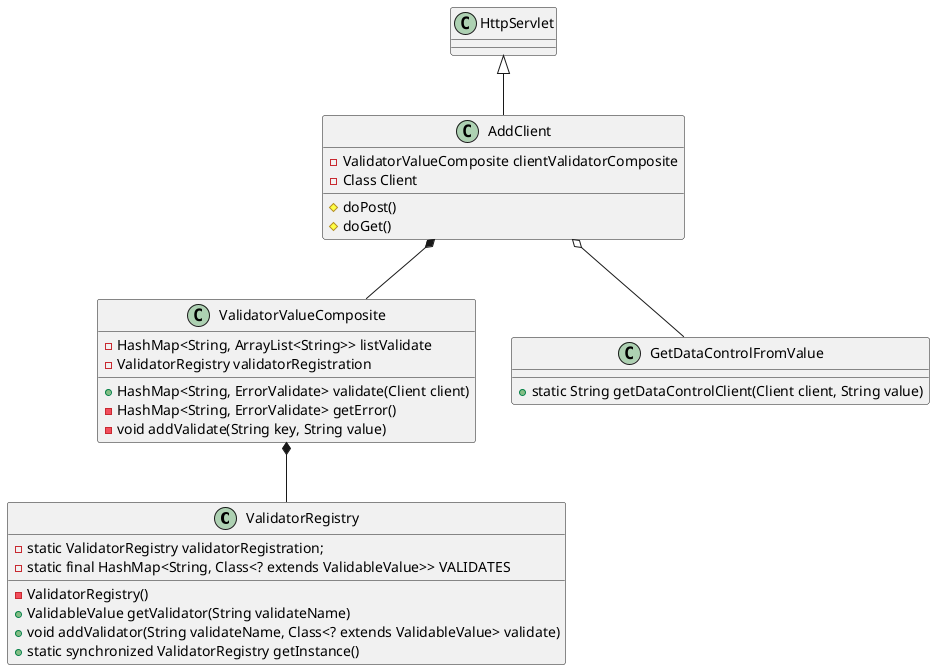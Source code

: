 @startuml validator
class ValidatorRegistry{
  -static ValidatorRegistry validatorRegistration;
  -static final HashMap<String, Class<? extends ValidableValue>> VALIDATES 
  -ValidatorRegistry() 
  +ValidableValue getValidator(String validateName)
  +void addValidator(String validateName, Class<? extends ValidableValue> validate) 
  +static synchronized ValidatorRegistry getInstance() 
}
class ValidatorValueComposite{
  -HashMap<String, ArrayList<String>> listValidate
  -ValidatorRegistry validatorRegistration
  +HashMap<String, ErrorValidate> validate(Client client)
  -HashMap<String, ErrorValidate> getError()
  -void addValidate(String key, String value)  
}
class AddClient {
  -ValidatorValueComposite clientValidatorComposite
  -Class Client
   # doPost()
   # doGet()
}
class  HttpServlet{
}
class GetDataControlFromValue{
  +static String getDataControlClient(Client client, String value) 
}


ValidatorValueComposite *-- ValidatorRegistry
HttpServlet  <|--  AddClient 
AddClient  *-- ValidatorValueComposite
AddClient o-- GetDataControlFromValue
@enduml